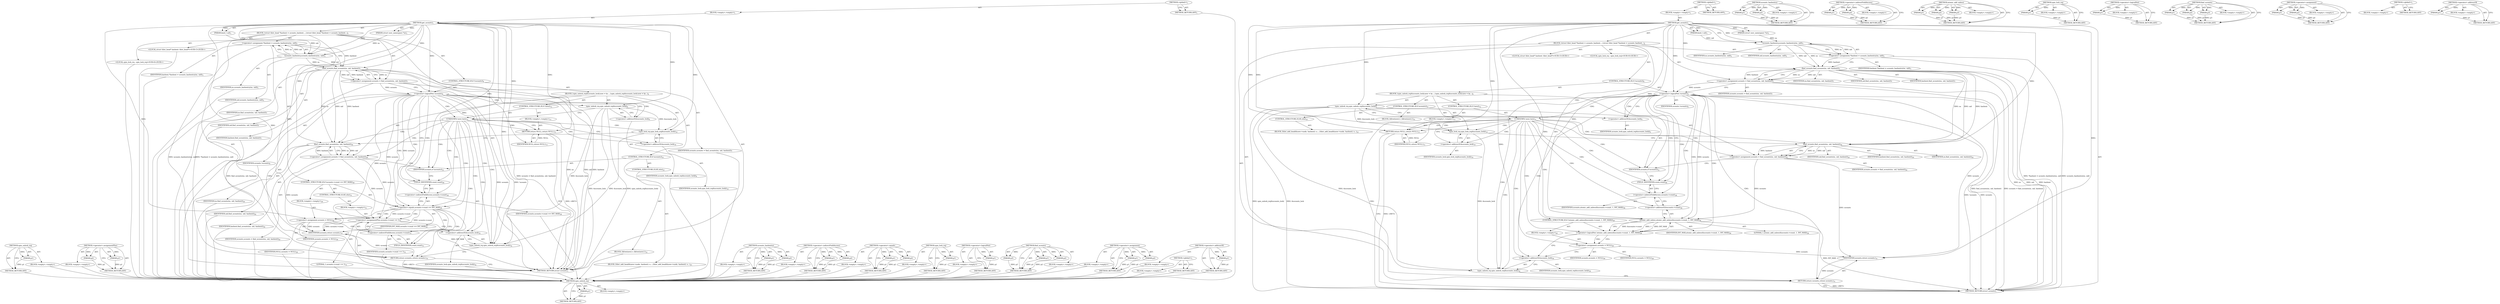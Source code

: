 digraph "&lt;operator&gt;.addressOf" {
vulnerable_116 [label=<(METHOD,spin_unlock_irq)>];
vulnerable_117 [label=<(PARAM,p1)>];
vulnerable_118 [label=<(BLOCK,&lt;empty&gt;,&lt;empty&gt;)>];
vulnerable_119 [label=<(METHOD_RETURN,ANY)>];
vulnerable_6 [label=<(METHOD,&lt;global&gt;)<SUB>1</SUB>>];
vulnerable_7 [label=<(BLOCK,&lt;empty&gt;,&lt;empty&gt;)<SUB>1</SUB>>];
vulnerable_8 [label=<(METHOD,get_ucounts)<SUB>1</SUB>>];
vulnerable_9 [label=<(PARAM,struct user_namespace *ns)<SUB>1</SUB>>];
vulnerable_10 [label=<(PARAM,kuid_t uid)<SUB>1</SUB>>];
vulnerable_11 [label=<(BLOCK,{
	struct hlist_head *hashent = ucounts_hashent...,{
	struct hlist_head *hashent = ucounts_hashent...)<SUB>2</SUB>>];
vulnerable_12 [label="<(LOCAL,struct hlist_head* hashent: hlist_head*)<SUB>3</SUB>>"];
vulnerable_13 [label=<(&lt;operator&gt;.assignment,*hashent = ucounts_hashentry(ns, uid))<SUB>3</SUB>>];
vulnerable_14 [label=<(IDENTIFIER,hashent,*hashent = ucounts_hashentry(ns, uid))<SUB>3</SUB>>];
vulnerable_15 [label=<(ucounts_hashentry,ucounts_hashentry(ns, uid))<SUB>3</SUB>>];
vulnerable_16 [label=<(IDENTIFIER,ns,ucounts_hashentry(ns, uid))<SUB>3</SUB>>];
vulnerable_17 [label=<(IDENTIFIER,uid,ucounts_hashentry(ns, uid))<SUB>3</SUB>>];
vulnerable_18 [label="<(LOCAL,spin_lock_irq : spin_lock_irq)<SUB>6</SUB>>"];
vulnerable_19 [label=<(&lt;operator&gt;.assignment,ucounts = find_ucounts(ns, uid, hashent))<SUB>7</SUB>>];
vulnerable_20 [label=<(IDENTIFIER,ucounts,ucounts = find_ucounts(ns, uid, hashent))<SUB>7</SUB>>];
vulnerable_21 [label=<(find_ucounts,find_ucounts(ns, uid, hashent))<SUB>7</SUB>>];
vulnerable_22 [label=<(IDENTIFIER,ns,find_ucounts(ns, uid, hashent))<SUB>7</SUB>>];
vulnerable_23 [label=<(IDENTIFIER,uid,find_ucounts(ns, uid, hashent))<SUB>7</SUB>>];
vulnerable_24 [label=<(IDENTIFIER,hashent,find_ucounts(ns, uid, hashent))<SUB>7</SUB>>];
vulnerable_25 [label=<(CONTROL_STRUCTURE,IF,if (!ucounts))<SUB>8</SUB>>];
vulnerable_26 [label=<(&lt;operator&gt;.logicalNot,!ucounts)<SUB>8</SUB>>];
vulnerable_27 [label=<(IDENTIFIER,ucounts,!ucounts)<SUB>8</SUB>>];
vulnerable_28 [label=<(BLOCK,{
		spin_unlock_irq(&amp;ucounts_lock);

		new = kz...,{
		spin_unlock_irq(&amp;ucounts_lock);

		new = kz...)<SUB>8</SUB>>];
vulnerable_29 [label=<(spin_unlock_irq,spin_unlock_irq(&amp;ucounts_lock))<SUB>9</SUB>>];
vulnerable_30 [label=<(&lt;operator&gt;.addressOf,&amp;ucounts_lock)<SUB>9</SUB>>];
vulnerable_31 [label=<(IDENTIFIER,ucounts_lock,spin_unlock_irq(&amp;ucounts_lock))<SUB>9</SUB>>];
vulnerable_32 [label=<(CONTROL_STRUCTURE,IF,if (!new))<SUB>12</SUB>>];
vulnerable_33 [label=<(UNKNOWN,!new,!new)<SUB>12</SUB>>];
vulnerable_34 [label=<(BLOCK,&lt;empty&gt;,&lt;empty&gt;)<SUB>13</SUB>>];
vulnerable_35 [label=<(RETURN,return NULL;,return NULL;)<SUB>13</SUB>>];
vulnerable_36 [label=<(IDENTIFIER,NULL,return NULL;)<SUB>13</SUB>>];
vulnerable_37 [label=<(spin_lock_irq,spin_lock_irq(&amp;ucounts_lock))<SUB>19</SUB>>];
vulnerable_38 [label=<(&lt;operator&gt;.addressOf,&amp;ucounts_lock)<SUB>19</SUB>>];
vulnerable_39 [label=<(IDENTIFIER,ucounts_lock,spin_lock_irq(&amp;ucounts_lock))<SUB>19</SUB>>];
vulnerable_40 [label=<(&lt;operator&gt;.assignment,ucounts = find_ucounts(ns, uid, hashent))<SUB>20</SUB>>];
vulnerable_41 [label=<(IDENTIFIER,ucounts,ucounts = find_ucounts(ns, uid, hashent))<SUB>20</SUB>>];
vulnerable_42 [label=<(find_ucounts,find_ucounts(ns, uid, hashent))<SUB>20</SUB>>];
vulnerable_43 [label=<(IDENTIFIER,ns,find_ucounts(ns, uid, hashent))<SUB>20</SUB>>];
vulnerable_44 [label=<(IDENTIFIER,uid,find_ucounts(ns, uid, hashent))<SUB>20</SUB>>];
vulnerable_45 [label=<(IDENTIFIER,hashent,find_ucounts(ns, uid, hashent))<SUB>20</SUB>>];
vulnerable_46 [label=<(CONTROL_STRUCTURE,IF,if (ucounts))<SUB>21</SUB>>];
vulnerable_47 [label=<(IDENTIFIER,ucounts,if (ucounts))<SUB>21</SUB>>];
vulnerable_48 [label=<(BLOCK,{
			kfree(new);
		},{
			kfree(new);
		})<SUB>21</SUB>>];
vulnerable_49 [label=<(CONTROL_STRUCTURE,ELSE,else)<SUB>23</SUB>>];
vulnerable_50 [label=<(BLOCK,{
			hlist_add_head(&amp;new-&gt;node, hashent);
 			u...,{
			hlist_add_head(&amp;new-&gt;node, hashent);
 			u...)<SUB>23</SUB>>];
vulnerable_51 [label=<(CONTROL_STRUCTURE,IF,if (!atomic_add_unless(&amp;ucounts-&gt;count, 1, INT_MAX)))<SUB>28</SUB>>];
vulnerable_52 [label=<(&lt;operator&gt;.logicalNot,!atomic_add_unless(&amp;ucounts-&gt;count, 1, INT_MAX))<SUB>28</SUB>>];
vulnerable_53 [label=<(atomic_add_unless,atomic_add_unless(&amp;ucounts-&gt;count, 1, INT_MAX))<SUB>28</SUB>>];
vulnerable_54 [label=<(&lt;operator&gt;.addressOf,&amp;ucounts-&gt;count)<SUB>28</SUB>>];
vulnerable_55 [label=<(&lt;operator&gt;.indirectFieldAccess,ucounts-&gt;count)<SUB>28</SUB>>];
vulnerable_56 [label=<(IDENTIFIER,ucounts,atomic_add_unless(&amp;ucounts-&gt;count, 1, INT_MAX))<SUB>28</SUB>>];
vulnerable_57 [label=<(FIELD_IDENTIFIER,count,count)<SUB>28</SUB>>];
vulnerable_58 [label=<(LITERAL,1,atomic_add_unless(&amp;ucounts-&gt;count, 1, INT_MAX))<SUB>28</SUB>>];
vulnerable_59 [label=<(IDENTIFIER,INT_MAX,atomic_add_unless(&amp;ucounts-&gt;count, 1, INT_MAX))<SUB>28</SUB>>];
vulnerable_60 [label=<(BLOCK,&lt;empty&gt;,&lt;empty&gt;)<SUB>29</SUB>>];
vulnerable_61 [label=<(&lt;operator&gt;.assignment,ucounts = NULL)<SUB>29</SUB>>];
vulnerable_62 [label=<(IDENTIFIER,ucounts,ucounts = NULL)<SUB>29</SUB>>];
vulnerable_63 [label=<(IDENTIFIER,NULL,ucounts = NULL)<SUB>29</SUB>>];
vulnerable_64 [label=<(spin_unlock_irq,spin_unlock_irq(&amp;ucounts_lock))<SUB>30</SUB>>];
vulnerable_65 [label=<(&lt;operator&gt;.addressOf,&amp;ucounts_lock)<SUB>30</SUB>>];
vulnerable_66 [label=<(IDENTIFIER,ucounts_lock,spin_unlock_irq(&amp;ucounts_lock))<SUB>30</SUB>>];
vulnerable_67 [label=<(RETURN,return ucounts;,return ucounts;)<SUB>31</SUB>>];
vulnerable_68 [label=<(IDENTIFIER,ucounts,return ucounts;)<SUB>31</SUB>>];
vulnerable_69 [label=<(METHOD_RETURN,struct ucounts)<SUB>1</SUB>>];
vulnerable_71 [label=<(METHOD_RETURN,ANY)<SUB>1</SUB>>];
vulnerable_101 [label=<(METHOD,ucounts_hashentry)>];
vulnerable_102 [label=<(PARAM,p1)>];
vulnerable_103 [label=<(PARAM,p2)>];
vulnerable_104 [label=<(BLOCK,&lt;empty&gt;,&lt;empty&gt;)>];
vulnerable_105 [label=<(METHOD_RETURN,ANY)>];
vulnerable_134 [label=<(METHOD,&lt;operator&gt;.indirectFieldAccess)>];
vulnerable_135 [label=<(PARAM,p1)>];
vulnerable_136 [label=<(PARAM,p2)>];
vulnerable_137 [label=<(BLOCK,&lt;empty&gt;,&lt;empty&gt;)>];
vulnerable_138 [label=<(METHOD_RETURN,ANY)>];
vulnerable_128 [label=<(METHOD,atomic_add_unless)>];
vulnerable_129 [label=<(PARAM,p1)>];
vulnerable_130 [label=<(PARAM,p2)>];
vulnerable_131 [label=<(PARAM,p3)>];
vulnerable_132 [label=<(BLOCK,&lt;empty&gt;,&lt;empty&gt;)>];
vulnerable_133 [label=<(METHOD_RETURN,ANY)>];
vulnerable_124 [label=<(METHOD,spin_lock_irq)>];
vulnerable_125 [label=<(PARAM,p1)>];
vulnerable_126 [label=<(BLOCK,&lt;empty&gt;,&lt;empty&gt;)>];
vulnerable_127 [label=<(METHOD_RETURN,ANY)>];
vulnerable_112 [label=<(METHOD,&lt;operator&gt;.logicalNot)>];
vulnerable_113 [label=<(PARAM,p1)>];
vulnerable_114 [label=<(BLOCK,&lt;empty&gt;,&lt;empty&gt;)>];
vulnerable_115 [label=<(METHOD_RETURN,ANY)>];
vulnerable_106 [label=<(METHOD,find_ucounts)>];
vulnerable_107 [label=<(PARAM,p1)>];
vulnerable_108 [label=<(PARAM,p2)>];
vulnerable_109 [label=<(PARAM,p3)>];
vulnerable_110 [label=<(BLOCK,&lt;empty&gt;,&lt;empty&gt;)>];
vulnerable_111 [label=<(METHOD_RETURN,ANY)>];
vulnerable_96 [label=<(METHOD,&lt;operator&gt;.assignment)>];
vulnerable_97 [label=<(PARAM,p1)>];
vulnerable_98 [label=<(PARAM,p2)>];
vulnerable_99 [label=<(BLOCK,&lt;empty&gt;,&lt;empty&gt;)>];
vulnerable_100 [label=<(METHOD_RETURN,ANY)>];
vulnerable_90 [label=<(METHOD,&lt;global&gt;)<SUB>1</SUB>>];
vulnerable_91 [label=<(BLOCK,&lt;empty&gt;,&lt;empty&gt;)>];
vulnerable_92 [label=<(METHOD_RETURN,ANY)>];
vulnerable_120 [label=<(METHOD,&lt;operator&gt;.addressOf)>];
vulnerable_121 [label=<(PARAM,p1)>];
vulnerable_122 [label=<(BLOCK,&lt;empty&gt;,&lt;empty&gt;)>];
vulnerable_123 [label=<(METHOD_RETURN,ANY)>];
fixed_120 [label=<(METHOD,spin_unlock_irq)>];
fixed_121 [label=<(PARAM,p1)>];
fixed_122 [label=<(BLOCK,&lt;empty&gt;,&lt;empty&gt;)>];
fixed_123 [label=<(METHOD_RETURN,ANY)>];
fixed_142 [label=<(METHOD,&lt;operator&gt;.assignmentPlus)>];
fixed_143 [label=<(PARAM,p1)>];
fixed_144 [label=<(PARAM,p2)>];
fixed_145 [label=<(BLOCK,&lt;empty&gt;,&lt;empty&gt;)>];
fixed_146 [label=<(METHOD_RETURN,ANY)>];
fixed_6 [label=<(METHOD,&lt;global&gt;)<SUB>1</SUB>>];
fixed_7 [label=<(BLOCK,&lt;empty&gt;,&lt;empty&gt;)<SUB>1</SUB>>];
fixed_8 [label=<(METHOD,get_ucounts)<SUB>1</SUB>>];
fixed_9 [label=<(PARAM,struct user_namespace *ns)<SUB>1</SUB>>];
fixed_10 [label=<(PARAM,kuid_t uid)<SUB>1</SUB>>];
fixed_11 [label=<(BLOCK,{
	struct hlist_head *hashent = ucounts_hashent...,{
	struct hlist_head *hashent = ucounts_hashent...)<SUB>2</SUB>>];
fixed_12 [label="<(LOCAL,struct hlist_head* hashent: hlist_head*)<SUB>3</SUB>>"];
fixed_13 [label=<(&lt;operator&gt;.assignment,*hashent = ucounts_hashentry(ns, uid))<SUB>3</SUB>>];
fixed_14 [label=<(IDENTIFIER,hashent,*hashent = ucounts_hashentry(ns, uid))<SUB>3</SUB>>];
fixed_15 [label=<(ucounts_hashentry,ucounts_hashentry(ns, uid))<SUB>3</SUB>>];
fixed_16 [label=<(IDENTIFIER,ns,ucounts_hashentry(ns, uid))<SUB>3</SUB>>];
fixed_17 [label=<(IDENTIFIER,uid,ucounts_hashentry(ns, uid))<SUB>3</SUB>>];
fixed_18 [label="<(LOCAL,spin_lock_irq : spin_lock_irq)<SUB>6</SUB>>"];
fixed_19 [label=<(&lt;operator&gt;.assignment,ucounts = find_ucounts(ns, uid, hashent))<SUB>7</SUB>>];
fixed_20 [label=<(IDENTIFIER,ucounts,ucounts = find_ucounts(ns, uid, hashent))<SUB>7</SUB>>];
fixed_21 [label=<(find_ucounts,find_ucounts(ns, uid, hashent))<SUB>7</SUB>>];
fixed_22 [label=<(IDENTIFIER,ns,find_ucounts(ns, uid, hashent))<SUB>7</SUB>>];
fixed_23 [label=<(IDENTIFIER,uid,find_ucounts(ns, uid, hashent))<SUB>7</SUB>>];
fixed_24 [label=<(IDENTIFIER,hashent,find_ucounts(ns, uid, hashent))<SUB>7</SUB>>];
fixed_25 [label=<(CONTROL_STRUCTURE,IF,if (!ucounts))<SUB>8</SUB>>];
fixed_26 [label=<(&lt;operator&gt;.logicalNot,!ucounts)<SUB>8</SUB>>];
fixed_27 [label=<(IDENTIFIER,ucounts,!ucounts)<SUB>8</SUB>>];
fixed_28 [label=<(BLOCK,{
		spin_unlock_irq(&amp;ucounts_lock);

		new = kz...,{
		spin_unlock_irq(&amp;ucounts_lock);

		new = kz...)<SUB>8</SUB>>];
fixed_29 [label=<(spin_unlock_irq,spin_unlock_irq(&amp;ucounts_lock))<SUB>9</SUB>>];
fixed_30 [label=<(&lt;operator&gt;.addressOf,&amp;ucounts_lock)<SUB>9</SUB>>];
fixed_31 [label=<(IDENTIFIER,ucounts_lock,spin_unlock_irq(&amp;ucounts_lock))<SUB>9</SUB>>];
fixed_32 [label=<(CONTROL_STRUCTURE,IF,if (!new))<SUB>12</SUB>>];
fixed_33 [label=<(UNKNOWN,!new,!new)<SUB>12</SUB>>];
fixed_34 [label=<(BLOCK,&lt;empty&gt;,&lt;empty&gt;)<SUB>13</SUB>>];
fixed_35 [label=<(RETURN,return NULL;,return NULL;)<SUB>13</SUB>>];
fixed_36 [label=<(IDENTIFIER,NULL,return NULL;)<SUB>13</SUB>>];
fixed_37 [label=<(spin_lock_irq,spin_lock_irq(&amp;ucounts_lock))<SUB>19</SUB>>];
fixed_38 [label=<(&lt;operator&gt;.addressOf,&amp;ucounts_lock)<SUB>19</SUB>>];
fixed_39 [label=<(IDENTIFIER,ucounts_lock,spin_lock_irq(&amp;ucounts_lock))<SUB>19</SUB>>];
fixed_40 [label=<(&lt;operator&gt;.assignment,ucounts = find_ucounts(ns, uid, hashent))<SUB>20</SUB>>];
fixed_41 [label=<(IDENTIFIER,ucounts,ucounts = find_ucounts(ns, uid, hashent))<SUB>20</SUB>>];
fixed_42 [label=<(find_ucounts,find_ucounts(ns, uid, hashent))<SUB>20</SUB>>];
fixed_43 [label=<(IDENTIFIER,ns,find_ucounts(ns, uid, hashent))<SUB>20</SUB>>];
fixed_44 [label=<(IDENTIFIER,uid,find_ucounts(ns, uid, hashent))<SUB>20</SUB>>];
fixed_45 [label=<(IDENTIFIER,hashent,find_ucounts(ns, uid, hashent))<SUB>20</SUB>>];
fixed_46 [label=<(CONTROL_STRUCTURE,IF,if (ucounts))<SUB>21</SUB>>];
fixed_47 [label=<(IDENTIFIER,ucounts,if (ucounts))<SUB>21</SUB>>];
fixed_48 [label=<(BLOCK,{
			kfree(new);
		},{
			kfree(new);
		})<SUB>21</SUB>>];
fixed_49 [label=<(CONTROL_STRUCTURE,ELSE,else)<SUB>23</SUB>>];
fixed_50 [label=<(BLOCK,{
			hlist_add_head(&amp;new-&gt;node, hashent);
 			u...,{
			hlist_add_head(&amp;new-&gt;node, hashent);
 			u...)<SUB>23</SUB>>];
fixed_51 [label=<(CONTROL_STRUCTURE,IF,if (ucounts-&gt;count == INT_MAX))<SUB>28</SUB>>];
fixed_52 [label=<(&lt;operator&gt;.equals,ucounts-&gt;count == INT_MAX)<SUB>28</SUB>>];
fixed_53 [label=<(&lt;operator&gt;.indirectFieldAccess,ucounts-&gt;count)<SUB>28</SUB>>];
fixed_54 [label=<(IDENTIFIER,ucounts,ucounts-&gt;count == INT_MAX)<SUB>28</SUB>>];
fixed_55 [label=<(FIELD_IDENTIFIER,count,count)<SUB>28</SUB>>];
fixed_56 [label=<(IDENTIFIER,INT_MAX,ucounts-&gt;count == INT_MAX)<SUB>28</SUB>>];
fixed_57 [label=<(BLOCK,&lt;empty&gt;,&lt;empty&gt;)<SUB>29</SUB>>];
fixed_58 [label=<(&lt;operator&gt;.assignment,ucounts = NULL)<SUB>29</SUB>>];
fixed_59 [label=<(IDENTIFIER,ucounts,ucounts = NULL)<SUB>29</SUB>>];
fixed_60 [label=<(IDENTIFIER,NULL,ucounts = NULL)<SUB>29</SUB>>];
fixed_61 [label=<(CONTROL_STRUCTURE,ELSE,else)<SUB>31</SUB>>];
fixed_62 [label=<(BLOCK,&lt;empty&gt;,&lt;empty&gt;)<SUB>31</SUB>>];
fixed_63 [label=<(&lt;operator&gt;.assignmentPlus,ucounts-&gt;count += 1)<SUB>31</SUB>>];
fixed_64 [label=<(&lt;operator&gt;.indirectFieldAccess,ucounts-&gt;count)<SUB>31</SUB>>];
fixed_65 [label=<(IDENTIFIER,ucounts,ucounts-&gt;count += 1)<SUB>31</SUB>>];
fixed_66 [label=<(FIELD_IDENTIFIER,count,count)<SUB>31</SUB>>];
fixed_67 [label=<(LITERAL,1,ucounts-&gt;count += 1)<SUB>31</SUB>>];
fixed_68 [label=<(spin_unlock_irq,spin_unlock_irq(&amp;ucounts_lock))<SUB>32</SUB>>];
fixed_69 [label=<(&lt;operator&gt;.addressOf,&amp;ucounts_lock)<SUB>32</SUB>>];
fixed_70 [label=<(IDENTIFIER,ucounts_lock,spin_unlock_irq(&amp;ucounts_lock))<SUB>32</SUB>>];
fixed_71 [label=<(RETURN,return ucounts;,return ucounts;)<SUB>33</SUB>>];
fixed_72 [label=<(IDENTIFIER,ucounts,return ucounts;)<SUB>33</SUB>>];
fixed_73 [label=<(METHOD_RETURN,struct ucounts)<SUB>1</SUB>>];
fixed_75 [label=<(METHOD_RETURN,ANY)<SUB>1</SUB>>];
fixed_105 [label=<(METHOD,ucounts_hashentry)>];
fixed_106 [label=<(PARAM,p1)>];
fixed_107 [label=<(PARAM,p2)>];
fixed_108 [label=<(BLOCK,&lt;empty&gt;,&lt;empty&gt;)>];
fixed_109 [label=<(METHOD_RETURN,ANY)>];
fixed_137 [label=<(METHOD,&lt;operator&gt;.indirectFieldAccess)>];
fixed_138 [label=<(PARAM,p1)>];
fixed_139 [label=<(PARAM,p2)>];
fixed_140 [label=<(BLOCK,&lt;empty&gt;,&lt;empty&gt;)>];
fixed_141 [label=<(METHOD_RETURN,ANY)>];
fixed_132 [label=<(METHOD,&lt;operator&gt;.equals)>];
fixed_133 [label=<(PARAM,p1)>];
fixed_134 [label=<(PARAM,p2)>];
fixed_135 [label=<(BLOCK,&lt;empty&gt;,&lt;empty&gt;)>];
fixed_136 [label=<(METHOD_RETURN,ANY)>];
fixed_128 [label=<(METHOD,spin_lock_irq)>];
fixed_129 [label=<(PARAM,p1)>];
fixed_130 [label=<(BLOCK,&lt;empty&gt;,&lt;empty&gt;)>];
fixed_131 [label=<(METHOD_RETURN,ANY)>];
fixed_116 [label=<(METHOD,&lt;operator&gt;.logicalNot)>];
fixed_117 [label=<(PARAM,p1)>];
fixed_118 [label=<(BLOCK,&lt;empty&gt;,&lt;empty&gt;)>];
fixed_119 [label=<(METHOD_RETURN,ANY)>];
fixed_110 [label=<(METHOD,find_ucounts)>];
fixed_111 [label=<(PARAM,p1)>];
fixed_112 [label=<(PARAM,p2)>];
fixed_113 [label=<(PARAM,p3)>];
fixed_114 [label=<(BLOCK,&lt;empty&gt;,&lt;empty&gt;)>];
fixed_115 [label=<(METHOD_RETURN,ANY)>];
fixed_100 [label=<(METHOD,&lt;operator&gt;.assignment)>];
fixed_101 [label=<(PARAM,p1)>];
fixed_102 [label=<(PARAM,p2)>];
fixed_103 [label=<(BLOCK,&lt;empty&gt;,&lt;empty&gt;)>];
fixed_104 [label=<(METHOD_RETURN,ANY)>];
fixed_94 [label=<(METHOD,&lt;global&gt;)<SUB>1</SUB>>];
fixed_95 [label=<(BLOCK,&lt;empty&gt;,&lt;empty&gt;)>];
fixed_96 [label=<(METHOD_RETURN,ANY)>];
fixed_124 [label=<(METHOD,&lt;operator&gt;.addressOf)>];
fixed_125 [label=<(PARAM,p1)>];
fixed_126 [label=<(BLOCK,&lt;empty&gt;,&lt;empty&gt;)>];
fixed_127 [label=<(METHOD_RETURN,ANY)>];
vulnerable_116 -> vulnerable_117  [key=0, label="AST: "];
vulnerable_116 -> vulnerable_117  [key=1, label="DDG: "];
vulnerable_116 -> vulnerable_118  [key=0, label="AST: "];
vulnerable_116 -> vulnerable_119  [key=0, label="AST: "];
vulnerable_116 -> vulnerable_119  [key=1, label="CFG: "];
vulnerable_117 -> vulnerable_119  [key=0, label="DDG: p1"];
vulnerable_6 -> vulnerable_7  [key=0, label="AST: "];
vulnerable_6 -> vulnerable_71  [key=0, label="AST: "];
vulnerable_6 -> vulnerable_71  [key=1, label="CFG: "];
vulnerable_7 -> vulnerable_8  [key=0, label="AST: "];
vulnerable_8 -> vulnerable_9  [key=0, label="AST: "];
vulnerable_8 -> vulnerable_9  [key=1, label="DDG: "];
vulnerable_8 -> vulnerable_10  [key=0, label="AST: "];
vulnerable_8 -> vulnerable_10  [key=1, label="DDG: "];
vulnerable_8 -> vulnerable_11  [key=0, label="AST: "];
vulnerable_8 -> vulnerable_69  [key=0, label="AST: "];
vulnerable_8 -> vulnerable_15  [key=0, label="CFG: "];
vulnerable_8 -> vulnerable_15  [key=1, label="DDG: "];
vulnerable_8 -> vulnerable_64  [key=0, label="DDG: "];
vulnerable_8 -> vulnerable_68  [key=0, label="DDG: "];
vulnerable_8 -> vulnerable_21  [key=0, label="DDG: "];
vulnerable_8 -> vulnerable_26  [key=0, label="DDG: "];
vulnerable_8 -> vulnerable_61  [key=0, label="DDG: "];
vulnerable_8 -> vulnerable_29  [key=0, label="DDG: "];
vulnerable_8 -> vulnerable_37  [key=0, label="DDG: "];
vulnerable_8 -> vulnerable_47  [key=0, label="DDG: "];
vulnerable_8 -> vulnerable_53  [key=0, label="DDG: "];
vulnerable_8 -> vulnerable_35  [key=0, label="DDG: "];
vulnerable_8 -> vulnerable_42  [key=0, label="DDG: "];
vulnerable_8 -> vulnerable_36  [key=0, label="DDG: "];
vulnerable_9 -> vulnerable_15  [key=0, label="DDG: ns"];
vulnerable_10 -> vulnerable_15  [key=0, label="DDG: uid"];
vulnerable_11 -> vulnerable_12  [key=0, label="AST: "];
vulnerable_11 -> vulnerable_13  [key=0, label="AST: "];
vulnerable_11 -> vulnerable_18  [key=0, label="AST: "];
vulnerable_11 -> vulnerable_19  [key=0, label="AST: "];
vulnerable_11 -> vulnerable_25  [key=0, label="AST: "];
vulnerable_11 -> vulnerable_51  [key=0, label="AST: "];
vulnerable_11 -> vulnerable_64  [key=0, label="AST: "];
vulnerable_11 -> vulnerable_67  [key=0, label="AST: "];
vulnerable_13 -> vulnerable_14  [key=0, label="AST: "];
vulnerable_13 -> vulnerable_15  [key=0, label="AST: "];
vulnerable_13 -> vulnerable_21  [key=0, label="CFG: "];
vulnerable_13 -> vulnerable_21  [key=1, label="DDG: hashent"];
vulnerable_13 -> vulnerable_69  [key=0, label="DDG: ucounts_hashentry(ns, uid)"];
vulnerable_13 -> vulnerable_69  [key=1, label="DDG: *hashent = ucounts_hashentry(ns, uid)"];
vulnerable_15 -> vulnerable_16  [key=0, label="AST: "];
vulnerable_15 -> vulnerable_17  [key=0, label="AST: "];
vulnerable_15 -> vulnerable_13  [key=0, label="CFG: "];
vulnerable_15 -> vulnerable_13  [key=1, label="DDG: ns"];
vulnerable_15 -> vulnerable_13  [key=2, label="DDG: uid"];
vulnerable_15 -> vulnerable_21  [key=0, label="DDG: ns"];
vulnerable_15 -> vulnerable_21  [key=1, label="DDG: uid"];
vulnerable_19 -> vulnerable_20  [key=0, label="AST: "];
vulnerable_19 -> vulnerable_21  [key=0, label="AST: "];
vulnerable_19 -> vulnerable_26  [key=0, label="CFG: "];
vulnerable_19 -> vulnerable_26  [key=1, label="DDG: ucounts"];
vulnerable_19 -> vulnerable_69  [key=0, label="DDG: find_ucounts(ns, uid, hashent)"];
vulnerable_19 -> vulnerable_69  [key=1, label="DDG: ucounts = find_ucounts(ns, uid, hashent)"];
vulnerable_21 -> vulnerable_22  [key=0, label="AST: "];
vulnerable_21 -> vulnerable_23  [key=0, label="AST: "];
vulnerable_21 -> vulnerable_24  [key=0, label="AST: "];
vulnerable_21 -> vulnerable_19  [key=0, label="CFG: "];
vulnerable_21 -> vulnerable_19  [key=1, label="DDG: ns"];
vulnerable_21 -> vulnerable_19  [key=2, label="DDG: uid"];
vulnerable_21 -> vulnerable_19  [key=3, label="DDG: hashent"];
vulnerable_21 -> vulnerable_69  [key=0, label="DDG: ns"];
vulnerable_21 -> vulnerable_69  [key=1, label="DDG: uid"];
vulnerable_21 -> vulnerable_69  [key=2, label="DDG: hashent"];
vulnerable_21 -> vulnerable_42  [key=0, label="DDG: ns"];
vulnerable_21 -> vulnerable_42  [key=1, label="DDG: uid"];
vulnerable_21 -> vulnerable_42  [key=2, label="DDG: hashent"];
vulnerable_25 -> vulnerable_26  [key=0, label="AST: "];
vulnerable_25 -> vulnerable_28  [key=0, label="AST: "];
vulnerable_26 -> vulnerable_27  [key=0, label="AST: "];
vulnerable_26 -> vulnerable_30  [key=0, label="CFG: "];
vulnerable_26 -> vulnerable_30  [key=1, label="CDG: "];
vulnerable_26 -> vulnerable_57  [key=0, label="CFG: "];
vulnerable_26 -> vulnerable_57  [key=1, label="CDG: "];
vulnerable_26 -> vulnerable_69  [key=0, label="DDG: ucounts"];
vulnerable_26 -> vulnerable_69  [key=1, label="DDG: !ucounts"];
vulnerable_26 -> vulnerable_68  [key=0, label="DDG: ucounts"];
vulnerable_26 -> vulnerable_53  [key=0, label="DDG: ucounts"];
vulnerable_26 -> vulnerable_53  [key=1, label="CDG: "];
vulnerable_26 -> vulnerable_33  [key=0, label="CDG: "];
vulnerable_26 -> vulnerable_64  [key=0, label="CDG: "];
vulnerable_26 -> vulnerable_52  [key=0, label="CDG: "];
vulnerable_26 -> vulnerable_67  [key=0, label="CDG: "];
vulnerable_26 -> vulnerable_29  [key=0, label="CDG: "];
vulnerable_26 -> vulnerable_65  [key=0, label="CDG: "];
vulnerable_26 -> vulnerable_55  [key=0, label="CDG: "];
vulnerable_26 -> vulnerable_54  [key=0, label="CDG: "];
vulnerable_28 -> vulnerable_29  [key=0, label="AST: "];
vulnerable_28 -> vulnerable_32  [key=0, label="AST: "];
vulnerable_28 -> vulnerable_37  [key=0, label="AST: "];
vulnerable_28 -> vulnerable_40  [key=0, label="AST: "];
vulnerable_28 -> vulnerable_46  [key=0, label="AST: "];
vulnerable_29 -> vulnerable_30  [key=0, label="AST: "];
vulnerable_29 -> vulnerable_33  [key=0, label="CFG: "];
vulnerable_29 -> vulnerable_69  [key=0, label="DDG: &amp;ucounts_lock"];
vulnerable_29 -> vulnerable_69  [key=1, label="DDG: spin_unlock_irq(&amp;ucounts_lock)"];
vulnerable_29 -> vulnerable_64  [key=0, label="DDG: &amp;ucounts_lock"];
vulnerable_29 -> vulnerable_37  [key=0, label="DDG: &amp;ucounts_lock"];
vulnerable_30 -> vulnerable_31  [key=0, label="AST: "];
vulnerable_30 -> vulnerable_29  [key=0, label="CFG: "];
vulnerable_32 -> vulnerable_33  [key=0, label="AST: "];
vulnerable_32 -> vulnerable_34  [key=0, label="AST: "];
vulnerable_33 -> vulnerable_35  [key=0, label="CFG: "];
vulnerable_33 -> vulnerable_35  [key=1, label="CDG: "];
vulnerable_33 -> vulnerable_38  [key=0, label="CFG: "];
vulnerable_33 -> vulnerable_38  [key=1, label="CDG: "];
vulnerable_33 -> vulnerable_47  [key=0, label="CDG: "];
vulnerable_33 -> vulnerable_64  [key=0, label="CDG: "];
vulnerable_33 -> vulnerable_42  [key=0, label="CDG: "];
vulnerable_33 -> vulnerable_57  [key=0, label="CDG: "];
vulnerable_33 -> vulnerable_52  [key=0, label="CDG: "];
vulnerable_33 -> vulnerable_37  [key=0, label="CDG: "];
vulnerable_33 -> vulnerable_53  [key=0, label="CDG: "];
vulnerable_33 -> vulnerable_67  [key=0, label="CDG: "];
vulnerable_33 -> vulnerable_40  [key=0, label="CDG: "];
vulnerable_33 -> vulnerable_65  [key=0, label="CDG: "];
vulnerable_33 -> vulnerable_55  [key=0, label="CDG: "];
vulnerable_33 -> vulnerable_54  [key=0, label="CDG: "];
vulnerable_34 -> vulnerable_35  [key=0, label="AST: "];
vulnerable_35 -> vulnerable_36  [key=0, label="AST: "];
vulnerable_35 -> vulnerable_69  [key=0, label="CFG: "];
vulnerable_35 -> vulnerable_69  [key=1, label="DDG: &lt;RET&gt;"];
vulnerable_36 -> vulnerable_35  [key=0, label="DDG: NULL"];
vulnerable_37 -> vulnerable_38  [key=0, label="AST: "];
vulnerable_37 -> vulnerable_42  [key=0, label="CFG: "];
vulnerable_37 -> vulnerable_64  [key=0, label="DDG: &amp;ucounts_lock"];
vulnerable_38 -> vulnerable_39  [key=0, label="AST: "];
vulnerable_38 -> vulnerable_37  [key=0, label="CFG: "];
vulnerable_40 -> vulnerable_41  [key=0, label="AST: "];
vulnerable_40 -> vulnerable_42  [key=0, label="AST: "];
vulnerable_40 -> vulnerable_47  [key=0, label="CFG: "];
vulnerable_40 -> vulnerable_68  [key=0, label="DDG: ucounts"];
vulnerable_40 -> vulnerable_53  [key=0, label="DDG: ucounts"];
vulnerable_42 -> vulnerable_43  [key=0, label="AST: "];
vulnerable_42 -> vulnerable_44  [key=0, label="AST: "];
vulnerable_42 -> vulnerable_45  [key=0, label="AST: "];
vulnerable_42 -> vulnerable_40  [key=0, label="CFG: "];
vulnerable_42 -> vulnerable_40  [key=1, label="DDG: ns"];
vulnerable_42 -> vulnerable_40  [key=2, label="DDG: uid"];
vulnerable_42 -> vulnerable_40  [key=3, label="DDG: hashent"];
vulnerable_46 -> vulnerable_47  [key=0, label="AST: "];
vulnerable_46 -> vulnerable_48  [key=0, label="AST: "];
vulnerable_46 -> vulnerable_49  [key=0, label="AST: "];
vulnerable_47 -> vulnerable_57  [key=0, label="CFG: "];
vulnerable_49 -> vulnerable_50  [key=0, label="AST: "];
vulnerable_51 -> vulnerable_52  [key=0, label="AST: "];
vulnerable_51 -> vulnerable_60  [key=0, label="AST: "];
vulnerable_52 -> vulnerable_53  [key=0, label="AST: "];
vulnerable_52 -> vulnerable_61  [key=0, label="CFG: "];
vulnerable_52 -> vulnerable_61  [key=1, label="CDG: "];
vulnerable_52 -> vulnerable_65  [key=0, label="CFG: "];
vulnerable_53 -> vulnerable_54  [key=0, label="AST: "];
vulnerable_53 -> vulnerable_58  [key=0, label="AST: "];
vulnerable_53 -> vulnerable_59  [key=0, label="AST: "];
vulnerable_53 -> vulnerable_52  [key=0, label="CFG: "];
vulnerable_53 -> vulnerable_52  [key=1, label="DDG: &amp;ucounts-&gt;count"];
vulnerable_53 -> vulnerable_52  [key=2, label="DDG: 1"];
vulnerable_53 -> vulnerable_52  [key=3, label="DDG: INT_MAX"];
vulnerable_53 -> vulnerable_69  [key=0, label="DDG: INT_MAX"];
vulnerable_54 -> vulnerable_55  [key=0, label="AST: "];
vulnerable_54 -> vulnerable_53  [key=0, label="CFG: "];
vulnerable_55 -> vulnerable_56  [key=0, label="AST: "];
vulnerable_55 -> vulnerable_57  [key=0, label="AST: "];
vulnerable_55 -> vulnerable_54  [key=0, label="CFG: "];
vulnerable_57 -> vulnerable_55  [key=0, label="CFG: "];
vulnerable_60 -> vulnerable_61  [key=0, label="AST: "];
vulnerable_61 -> vulnerable_62  [key=0, label="AST: "];
vulnerable_61 -> vulnerable_63  [key=0, label="AST: "];
vulnerable_61 -> vulnerable_65  [key=0, label="CFG: "];
vulnerable_61 -> vulnerable_68  [key=0, label="DDG: ucounts"];
vulnerable_64 -> vulnerable_65  [key=0, label="AST: "];
vulnerable_64 -> vulnerable_67  [key=0, label="CFG: "];
vulnerable_65 -> vulnerable_66  [key=0, label="AST: "];
vulnerable_65 -> vulnerable_64  [key=0, label="CFG: "];
vulnerable_67 -> vulnerable_68  [key=0, label="AST: "];
vulnerable_67 -> vulnerable_69  [key=0, label="CFG: "];
vulnerable_67 -> vulnerable_69  [key=1, label="DDG: &lt;RET&gt;"];
vulnerable_68 -> vulnerable_67  [key=0, label="DDG: ucounts"];
vulnerable_101 -> vulnerable_102  [key=0, label="AST: "];
vulnerable_101 -> vulnerable_102  [key=1, label="DDG: "];
vulnerable_101 -> vulnerable_104  [key=0, label="AST: "];
vulnerable_101 -> vulnerable_103  [key=0, label="AST: "];
vulnerable_101 -> vulnerable_103  [key=1, label="DDG: "];
vulnerable_101 -> vulnerable_105  [key=0, label="AST: "];
vulnerable_101 -> vulnerable_105  [key=1, label="CFG: "];
vulnerable_102 -> vulnerable_105  [key=0, label="DDG: p1"];
vulnerable_103 -> vulnerable_105  [key=0, label="DDG: p2"];
vulnerable_134 -> vulnerable_135  [key=0, label="AST: "];
vulnerable_134 -> vulnerable_135  [key=1, label="DDG: "];
vulnerable_134 -> vulnerable_137  [key=0, label="AST: "];
vulnerable_134 -> vulnerable_136  [key=0, label="AST: "];
vulnerable_134 -> vulnerable_136  [key=1, label="DDG: "];
vulnerable_134 -> vulnerable_138  [key=0, label="AST: "];
vulnerable_134 -> vulnerable_138  [key=1, label="CFG: "];
vulnerable_135 -> vulnerable_138  [key=0, label="DDG: p1"];
vulnerable_136 -> vulnerable_138  [key=0, label="DDG: p2"];
vulnerable_128 -> vulnerable_129  [key=0, label="AST: "];
vulnerable_128 -> vulnerable_129  [key=1, label="DDG: "];
vulnerable_128 -> vulnerable_132  [key=0, label="AST: "];
vulnerable_128 -> vulnerable_130  [key=0, label="AST: "];
vulnerable_128 -> vulnerable_130  [key=1, label="DDG: "];
vulnerable_128 -> vulnerable_133  [key=0, label="AST: "];
vulnerable_128 -> vulnerable_133  [key=1, label="CFG: "];
vulnerable_128 -> vulnerable_131  [key=0, label="AST: "];
vulnerable_128 -> vulnerable_131  [key=1, label="DDG: "];
vulnerable_129 -> vulnerable_133  [key=0, label="DDG: p1"];
vulnerable_130 -> vulnerable_133  [key=0, label="DDG: p2"];
vulnerable_131 -> vulnerable_133  [key=0, label="DDG: p3"];
vulnerable_124 -> vulnerable_125  [key=0, label="AST: "];
vulnerable_124 -> vulnerable_125  [key=1, label="DDG: "];
vulnerable_124 -> vulnerable_126  [key=0, label="AST: "];
vulnerable_124 -> vulnerable_127  [key=0, label="AST: "];
vulnerable_124 -> vulnerable_127  [key=1, label="CFG: "];
vulnerable_125 -> vulnerable_127  [key=0, label="DDG: p1"];
vulnerable_112 -> vulnerable_113  [key=0, label="AST: "];
vulnerable_112 -> vulnerable_113  [key=1, label="DDG: "];
vulnerable_112 -> vulnerable_114  [key=0, label="AST: "];
vulnerable_112 -> vulnerable_115  [key=0, label="AST: "];
vulnerable_112 -> vulnerable_115  [key=1, label="CFG: "];
vulnerable_113 -> vulnerable_115  [key=0, label="DDG: p1"];
vulnerable_106 -> vulnerable_107  [key=0, label="AST: "];
vulnerable_106 -> vulnerable_107  [key=1, label="DDG: "];
vulnerable_106 -> vulnerable_110  [key=0, label="AST: "];
vulnerable_106 -> vulnerable_108  [key=0, label="AST: "];
vulnerable_106 -> vulnerable_108  [key=1, label="DDG: "];
vulnerable_106 -> vulnerable_111  [key=0, label="AST: "];
vulnerable_106 -> vulnerable_111  [key=1, label="CFG: "];
vulnerable_106 -> vulnerable_109  [key=0, label="AST: "];
vulnerable_106 -> vulnerable_109  [key=1, label="DDG: "];
vulnerable_107 -> vulnerable_111  [key=0, label="DDG: p1"];
vulnerable_108 -> vulnerable_111  [key=0, label="DDG: p2"];
vulnerable_109 -> vulnerable_111  [key=0, label="DDG: p3"];
vulnerable_96 -> vulnerable_97  [key=0, label="AST: "];
vulnerable_96 -> vulnerable_97  [key=1, label="DDG: "];
vulnerable_96 -> vulnerable_99  [key=0, label="AST: "];
vulnerable_96 -> vulnerable_98  [key=0, label="AST: "];
vulnerable_96 -> vulnerable_98  [key=1, label="DDG: "];
vulnerable_96 -> vulnerable_100  [key=0, label="AST: "];
vulnerable_96 -> vulnerable_100  [key=1, label="CFG: "];
vulnerable_97 -> vulnerable_100  [key=0, label="DDG: p1"];
vulnerable_98 -> vulnerable_100  [key=0, label="DDG: p2"];
vulnerable_90 -> vulnerable_91  [key=0, label="AST: "];
vulnerable_90 -> vulnerable_92  [key=0, label="AST: "];
vulnerable_90 -> vulnerable_92  [key=1, label="CFG: "];
vulnerable_120 -> vulnerable_121  [key=0, label="AST: "];
vulnerable_120 -> vulnerable_121  [key=1, label="DDG: "];
vulnerable_120 -> vulnerable_122  [key=0, label="AST: "];
vulnerable_120 -> vulnerable_123  [key=0, label="AST: "];
vulnerable_120 -> vulnerable_123  [key=1, label="CFG: "];
vulnerable_121 -> vulnerable_123  [key=0, label="DDG: p1"];
fixed_120 -> fixed_121  [key=0, label="AST: "];
fixed_120 -> fixed_121  [key=1, label="DDG: "];
fixed_120 -> fixed_122  [key=0, label="AST: "];
fixed_120 -> fixed_123  [key=0, label="AST: "];
fixed_120 -> fixed_123  [key=1, label="CFG: "];
fixed_121 -> fixed_123  [key=0, label="DDG: p1"];
fixed_122 -> vulnerable_116  [key=0];
fixed_123 -> vulnerable_116  [key=0];
fixed_142 -> fixed_143  [key=0, label="AST: "];
fixed_142 -> fixed_143  [key=1, label="DDG: "];
fixed_142 -> fixed_145  [key=0, label="AST: "];
fixed_142 -> fixed_144  [key=0, label="AST: "];
fixed_142 -> fixed_144  [key=1, label="DDG: "];
fixed_142 -> fixed_146  [key=0, label="AST: "];
fixed_142 -> fixed_146  [key=1, label="CFG: "];
fixed_143 -> fixed_146  [key=0, label="DDG: p1"];
fixed_144 -> fixed_146  [key=0, label="DDG: p2"];
fixed_145 -> vulnerable_116  [key=0];
fixed_146 -> vulnerable_116  [key=0];
fixed_6 -> fixed_7  [key=0, label="AST: "];
fixed_6 -> fixed_75  [key=0, label="AST: "];
fixed_6 -> fixed_75  [key=1, label="CFG: "];
fixed_7 -> fixed_8  [key=0, label="AST: "];
fixed_8 -> fixed_9  [key=0, label="AST: "];
fixed_8 -> fixed_9  [key=1, label="DDG: "];
fixed_8 -> fixed_10  [key=0, label="AST: "];
fixed_8 -> fixed_10  [key=1, label="DDG: "];
fixed_8 -> fixed_11  [key=0, label="AST: "];
fixed_8 -> fixed_73  [key=0, label="AST: "];
fixed_8 -> fixed_15  [key=0, label="CFG: "];
fixed_8 -> fixed_15  [key=1, label="DDG: "];
fixed_8 -> fixed_68  [key=0, label="DDG: "];
fixed_8 -> fixed_72  [key=0, label="DDG: "];
fixed_8 -> fixed_21  [key=0, label="DDG: "];
fixed_8 -> fixed_26  [key=0, label="DDG: "];
fixed_8 -> fixed_52  [key=0, label="DDG: "];
fixed_8 -> fixed_58  [key=0, label="DDG: "];
fixed_8 -> fixed_29  [key=0, label="DDG: "];
fixed_8 -> fixed_37  [key=0, label="DDG: "];
fixed_8 -> fixed_47  [key=0, label="DDG: "];
fixed_8 -> fixed_63  [key=0, label="DDG: "];
fixed_8 -> fixed_35  [key=0, label="DDG: "];
fixed_8 -> fixed_42  [key=0, label="DDG: "];
fixed_8 -> fixed_36  [key=0, label="DDG: "];
fixed_9 -> fixed_15  [key=0, label="DDG: ns"];
fixed_10 -> fixed_15  [key=0, label="DDG: uid"];
fixed_11 -> fixed_12  [key=0, label="AST: "];
fixed_11 -> fixed_13  [key=0, label="AST: "];
fixed_11 -> fixed_18  [key=0, label="AST: "];
fixed_11 -> fixed_19  [key=0, label="AST: "];
fixed_11 -> fixed_25  [key=0, label="AST: "];
fixed_11 -> fixed_51  [key=0, label="AST: "];
fixed_11 -> fixed_68  [key=0, label="AST: "];
fixed_11 -> fixed_71  [key=0, label="AST: "];
fixed_12 -> vulnerable_116  [key=0];
fixed_13 -> fixed_14  [key=0, label="AST: "];
fixed_13 -> fixed_15  [key=0, label="AST: "];
fixed_13 -> fixed_21  [key=0, label="CFG: "];
fixed_13 -> fixed_21  [key=1, label="DDG: hashent"];
fixed_13 -> fixed_73  [key=0, label="DDG: ucounts_hashentry(ns, uid)"];
fixed_13 -> fixed_73  [key=1, label="DDG: *hashent = ucounts_hashentry(ns, uid)"];
fixed_14 -> vulnerable_116  [key=0];
fixed_15 -> fixed_16  [key=0, label="AST: "];
fixed_15 -> fixed_17  [key=0, label="AST: "];
fixed_15 -> fixed_13  [key=0, label="CFG: "];
fixed_15 -> fixed_13  [key=1, label="DDG: ns"];
fixed_15 -> fixed_13  [key=2, label="DDG: uid"];
fixed_15 -> fixed_21  [key=0, label="DDG: ns"];
fixed_15 -> fixed_21  [key=1, label="DDG: uid"];
fixed_16 -> vulnerable_116  [key=0];
fixed_17 -> vulnerable_116  [key=0];
fixed_18 -> vulnerable_116  [key=0];
fixed_19 -> fixed_20  [key=0, label="AST: "];
fixed_19 -> fixed_21  [key=0, label="AST: "];
fixed_19 -> fixed_26  [key=0, label="CFG: "];
fixed_19 -> fixed_26  [key=1, label="DDG: ucounts"];
fixed_19 -> fixed_73  [key=0, label="DDG: find_ucounts(ns, uid, hashent)"];
fixed_19 -> fixed_73  [key=1, label="DDG: ucounts = find_ucounts(ns, uid, hashent)"];
fixed_20 -> vulnerable_116  [key=0];
fixed_21 -> fixed_22  [key=0, label="AST: "];
fixed_21 -> fixed_23  [key=0, label="AST: "];
fixed_21 -> fixed_24  [key=0, label="AST: "];
fixed_21 -> fixed_19  [key=0, label="CFG: "];
fixed_21 -> fixed_19  [key=1, label="DDG: ns"];
fixed_21 -> fixed_19  [key=2, label="DDG: uid"];
fixed_21 -> fixed_19  [key=3, label="DDG: hashent"];
fixed_21 -> fixed_73  [key=0, label="DDG: ns"];
fixed_21 -> fixed_73  [key=1, label="DDG: uid"];
fixed_21 -> fixed_73  [key=2, label="DDG: hashent"];
fixed_21 -> fixed_42  [key=0, label="DDG: ns"];
fixed_21 -> fixed_42  [key=1, label="DDG: uid"];
fixed_21 -> fixed_42  [key=2, label="DDG: hashent"];
fixed_22 -> vulnerable_116  [key=0];
fixed_23 -> vulnerable_116  [key=0];
fixed_24 -> vulnerable_116  [key=0];
fixed_25 -> fixed_26  [key=0, label="AST: "];
fixed_25 -> fixed_28  [key=0, label="AST: "];
fixed_26 -> fixed_27  [key=0, label="AST: "];
fixed_26 -> fixed_30  [key=0, label="CFG: "];
fixed_26 -> fixed_30  [key=1, label="CDG: "];
fixed_26 -> fixed_55  [key=0, label="CFG: "];
fixed_26 -> fixed_55  [key=1, label="CDG: "];
fixed_26 -> fixed_73  [key=0, label="DDG: ucounts"];
fixed_26 -> fixed_73  [key=1, label="DDG: !ucounts"];
fixed_26 -> fixed_72  [key=0, label="DDG: ucounts"];
fixed_26 -> fixed_52  [key=0, label="DDG: ucounts"];
fixed_26 -> fixed_52  [key=1, label="CDG: "];
fixed_26 -> fixed_63  [key=0, label="DDG: ucounts"];
fixed_26 -> fixed_68  [key=0, label="CDG: "];
fixed_26 -> fixed_33  [key=0, label="CDG: "];
fixed_26 -> fixed_71  [key=0, label="CDG: "];
fixed_26 -> fixed_53  [key=0, label="CDG: "];
fixed_26 -> fixed_69  [key=0, label="CDG: "];
fixed_26 -> fixed_29  [key=0, label="CDG: "];
fixed_27 -> vulnerable_116  [key=0];
fixed_28 -> fixed_29  [key=0, label="AST: "];
fixed_28 -> fixed_32  [key=0, label="AST: "];
fixed_28 -> fixed_37  [key=0, label="AST: "];
fixed_28 -> fixed_40  [key=0, label="AST: "];
fixed_28 -> fixed_46  [key=0, label="AST: "];
fixed_29 -> fixed_30  [key=0, label="AST: "];
fixed_29 -> fixed_33  [key=0, label="CFG: "];
fixed_29 -> fixed_73  [key=0, label="DDG: &amp;ucounts_lock"];
fixed_29 -> fixed_73  [key=1, label="DDG: spin_unlock_irq(&amp;ucounts_lock)"];
fixed_29 -> fixed_68  [key=0, label="DDG: &amp;ucounts_lock"];
fixed_29 -> fixed_37  [key=0, label="DDG: &amp;ucounts_lock"];
fixed_30 -> fixed_31  [key=0, label="AST: "];
fixed_30 -> fixed_29  [key=0, label="CFG: "];
fixed_31 -> vulnerable_116  [key=0];
fixed_32 -> fixed_33  [key=0, label="AST: "];
fixed_32 -> fixed_34  [key=0, label="AST: "];
fixed_33 -> fixed_35  [key=0, label="CFG: "];
fixed_33 -> fixed_35  [key=1, label="CDG: "];
fixed_33 -> fixed_38  [key=0, label="CFG: "];
fixed_33 -> fixed_38  [key=1, label="CDG: "];
fixed_33 -> fixed_47  [key=0, label="CDG: "];
fixed_33 -> fixed_68  [key=0, label="CDG: "];
fixed_33 -> fixed_42  [key=0, label="CDG: "];
fixed_33 -> fixed_71  [key=0, label="CDG: "];
fixed_33 -> fixed_52  [key=0, label="CDG: "];
fixed_33 -> fixed_37  [key=0, label="CDG: "];
fixed_33 -> fixed_53  [key=0, label="CDG: "];
fixed_33 -> fixed_69  [key=0, label="CDG: "];
fixed_33 -> fixed_40  [key=0, label="CDG: "];
fixed_33 -> fixed_55  [key=0, label="CDG: "];
fixed_34 -> fixed_35  [key=0, label="AST: "];
fixed_35 -> fixed_36  [key=0, label="AST: "];
fixed_35 -> fixed_73  [key=0, label="CFG: "];
fixed_35 -> fixed_73  [key=1, label="DDG: &lt;RET&gt;"];
fixed_36 -> fixed_35  [key=0, label="DDG: NULL"];
fixed_37 -> fixed_38  [key=0, label="AST: "];
fixed_37 -> fixed_42  [key=0, label="CFG: "];
fixed_37 -> fixed_68  [key=0, label="DDG: &amp;ucounts_lock"];
fixed_38 -> fixed_39  [key=0, label="AST: "];
fixed_38 -> fixed_37  [key=0, label="CFG: "];
fixed_39 -> vulnerable_116  [key=0];
fixed_40 -> fixed_41  [key=0, label="AST: "];
fixed_40 -> fixed_42  [key=0, label="AST: "];
fixed_40 -> fixed_47  [key=0, label="CFG: "];
fixed_40 -> fixed_72  [key=0, label="DDG: ucounts"];
fixed_40 -> fixed_52  [key=0, label="DDG: ucounts"];
fixed_40 -> fixed_63  [key=0, label="DDG: ucounts"];
fixed_41 -> vulnerable_116  [key=0];
fixed_42 -> fixed_43  [key=0, label="AST: "];
fixed_42 -> fixed_44  [key=0, label="AST: "];
fixed_42 -> fixed_45  [key=0, label="AST: "];
fixed_42 -> fixed_40  [key=0, label="CFG: "];
fixed_42 -> fixed_40  [key=1, label="DDG: ns"];
fixed_42 -> fixed_40  [key=2, label="DDG: uid"];
fixed_42 -> fixed_40  [key=3, label="DDG: hashent"];
fixed_43 -> vulnerable_116  [key=0];
fixed_44 -> vulnerable_116  [key=0];
fixed_45 -> vulnerable_116  [key=0];
fixed_46 -> fixed_47  [key=0, label="AST: "];
fixed_46 -> fixed_48  [key=0, label="AST: "];
fixed_46 -> fixed_49  [key=0, label="AST: "];
fixed_47 -> fixed_55  [key=0, label="CFG: "];
fixed_48 -> vulnerable_116  [key=0];
fixed_49 -> fixed_50  [key=0, label="AST: "];
fixed_50 -> vulnerable_116  [key=0];
fixed_51 -> fixed_52  [key=0, label="AST: "];
fixed_51 -> fixed_57  [key=0, label="AST: "];
fixed_51 -> fixed_61  [key=0, label="AST: "];
fixed_52 -> fixed_53  [key=0, label="AST: "];
fixed_52 -> fixed_56  [key=0, label="AST: "];
fixed_52 -> fixed_58  [key=0, label="CFG: "];
fixed_52 -> fixed_58  [key=1, label="CDG: "];
fixed_52 -> fixed_66  [key=0, label="CFG: "];
fixed_52 -> fixed_66  [key=1, label="CDG: "];
fixed_52 -> fixed_73  [key=0, label="DDG: INT_MAX"];
fixed_52 -> fixed_72  [key=0, label="DDG: ucounts-&gt;count"];
fixed_52 -> fixed_63  [key=0, label="DDG: ucounts-&gt;count"];
fixed_52 -> fixed_63  [key=1, label="CDG: "];
fixed_52 -> fixed_64  [key=0, label="CDG: "];
fixed_53 -> fixed_54  [key=0, label="AST: "];
fixed_53 -> fixed_55  [key=0, label="AST: "];
fixed_53 -> fixed_52  [key=0, label="CFG: "];
fixed_54 -> vulnerable_116  [key=0];
fixed_55 -> fixed_53  [key=0, label="CFG: "];
fixed_56 -> vulnerable_116  [key=0];
fixed_57 -> fixed_58  [key=0, label="AST: "];
fixed_58 -> fixed_59  [key=0, label="AST: "];
fixed_58 -> fixed_60  [key=0, label="AST: "];
fixed_58 -> fixed_69  [key=0, label="CFG: "];
fixed_58 -> fixed_72  [key=0, label="DDG: ucounts"];
fixed_59 -> vulnerable_116  [key=0];
fixed_60 -> vulnerable_116  [key=0];
fixed_61 -> fixed_62  [key=0, label="AST: "];
fixed_62 -> fixed_63  [key=0, label="AST: "];
fixed_63 -> fixed_64  [key=0, label="AST: "];
fixed_63 -> fixed_67  [key=0, label="AST: "];
fixed_63 -> fixed_69  [key=0, label="CFG: "];
fixed_63 -> fixed_72  [key=0, label="DDG: ucounts-&gt;count"];
fixed_64 -> fixed_65  [key=0, label="AST: "];
fixed_64 -> fixed_66  [key=0, label="AST: "];
fixed_64 -> fixed_63  [key=0, label="CFG: "];
fixed_65 -> vulnerable_116  [key=0];
fixed_66 -> fixed_64  [key=0, label="CFG: "];
fixed_67 -> vulnerable_116  [key=0];
fixed_68 -> fixed_69  [key=0, label="AST: "];
fixed_68 -> fixed_71  [key=0, label="CFG: "];
fixed_69 -> fixed_70  [key=0, label="AST: "];
fixed_69 -> fixed_68  [key=0, label="CFG: "];
fixed_70 -> vulnerable_116  [key=0];
fixed_71 -> fixed_72  [key=0, label="AST: "];
fixed_71 -> fixed_73  [key=0, label="CFG: "];
fixed_71 -> fixed_73  [key=1, label="DDG: &lt;RET&gt;"];
fixed_72 -> fixed_71  [key=0, label="DDG: ucounts"];
fixed_73 -> vulnerable_116  [key=0];
fixed_75 -> vulnerable_116  [key=0];
fixed_105 -> fixed_106  [key=0, label="AST: "];
fixed_105 -> fixed_106  [key=1, label="DDG: "];
fixed_105 -> fixed_108  [key=0, label="AST: "];
fixed_105 -> fixed_107  [key=0, label="AST: "];
fixed_105 -> fixed_107  [key=1, label="DDG: "];
fixed_105 -> fixed_109  [key=0, label="AST: "];
fixed_105 -> fixed_109  [key=1, label="CFG: "];
fixed_106 -> fixed_109  [key=0, label="DDG: p1"];
fixed_107 -> fixed_109  [key=0, label="DDG: p2"];
fixed_108 -> vulnerable_116  [key=0];
fixed_109 -> vulnerable_116  [key=0];
fixed_137 -> fixed_138  [key=0, label="AST: "];
fixed_137 -> fixed_138  [key=1, label="DDG: "];
fixed_137 -> fixed_140  [key=0, label="AST: "];
fixed_137 -> fixed_139  [key=0, label="AST: "];
fixed_137 -> fixed_139  [key=1, label="DDG: "];
fixed_137 -> fixed_141  [key=0, label="AST: "];
fixed_137 -> fixed_141  [key=1, label="CFG: "];
fixed_138 -> fixed_141  [key=0, label="DDG: p1"];
fixed_139 -> fixed_141  [key=0, label="DDG: p2"];
fixed_140 -> vulnerable_116  [key=0];
fixed_141 -> vulnerable_116  [key=0];
fixed_132 -> fixed_133  [key=0, label="AST: "];
fixed_132 -> fixed_133  [key=1, label="DDG: "];
fixed_132 -> fixed_135  [key=0, label="AST: "];
fixed_132 -> fixed_134  [key=0, label="AST: "];
fixed_132 -> fixed_134  [key=1, label="DDG: "];
fixed_132 -> fixed_136  [key=0, label="AST: "];
fixed_132 -> fixed_136  [key=1, label="CFG: "];
fixed_133 -> fixed_136  [key=0, label="DDG: p1"];
fixed_134 -> fixed_136  [key=0, label="DDG: p2"];
fixed_135 -> vulnerable_116  [key=0];
fixed_136 -> vulnerable_116  [key=0];
fixed_128 -> fixed_129  [key=0, label="AST: "];
fixed_128 -> fixed_129  [key=1, label="DDG: "];
fixed_128 -> fixed_130  [key=0, label="AST: "];
fixed_128 -> fixed_131  [key=0, label="AST: "];
fixed_128 -> fixed_131  [key=1, label="CFG: "];
fixed_129 -> fixed_131  [key=0, label="DDG: p1"];
fixed_130 -> vulnerable_116  [key=0];
fixed_131 -> vulnerable_116  [key=0];
fixed_116 -> fixed_117  [key=0, label="AST: "];
fixed_116 -> fixed_117  [key=1, label="DDG: "];
fixed_116 -> fixed_118  [key=0, label="AST: "];
fixed_116 -> fixed_119  [key=0, label="AST: "];
fixed_116 -> fixed_119  [key=1, label="CFG: "];
fixed_117 -> fixed_119  [key=0, label="DDG: p1"];
fixed_118 -> vulnerable_116  [key=0];
fixed_119 -> vulnerable_116  [key=0];
fixed_110 -> fixed_111  [key=0, label="AST: "];
fixed_110 -> fixed_111  [key=1, label="DDG: "];
fixed_110 -> fixed_114  [key=0, label="AST: "];
fixed_110 -> fixed_112  [key=0, label="AST: "];
fixed_110 -> fixed_112  [key=1, label="DDG: "];
fixed_110 -> fixed_115  [key=0, label="AST: "];
fixed_110 -> fixed_115  [key=1, label="CFG: "];
fixed_110 -> fixed_113  [key=0, label="AST: "];
fixed_110 -> fixed_113  [key=1, label="DDG: "];
fixed_111 -> fixed_115  [key=0, label="DDG: p1"];
fixed_112 -> fixed_115  [key=0, label="DDG: p2"];
fixed_113 -> fixed_115  [key=0, label="DDG: p3"];
fixed_114 -> vulnerable_116  [key=0];
fixed_115 -> vulnerable_116  [key=0];
fixed_100 -> fixed_101  [key=0, label="AST: "];
fixed_100 -> fixed_101  [key=1, label="DDG: "];
fixed_100 -> fixed_103  [key=0, label="AST: "];
fixed_100 -> fixed_102  [key=0, label="AST: "];
fixed_100 -> fixed_102  [key=1, label="DDG: "];
fixed_100 -> fixed_104  [key=0, label="AST: "];
fixed_100 -> fixed_104  [key=1, label="CFG: "];
fixed_101 -> fixed_104  [key=0, label="DDG: p1"];
fixed_102 -> fixed_104  [key=0, label="DDG: p2"];
fixed_103 -> vulnerable_116  [key=0];
fixed_104 -> vulnerable_116  [key=0];
fixed_94 -> fixed_95  [key=0, label="AST: "];
fixed_94 -> fixed_96  [key=0, label="AST: "];
fixed_94 -> fixed_96  [key=1, label="CFG: "];
fixed_95 -> vulnerable_116  [key=0];
fixed_96 -> vulnerable_116  [key=0];
fixed_124 -> fixed_125  [key=0, label="AST: "];
fixed_124 -> fixed_125  [key=1, label="DDG: "];
fixed_124 -> fixed_126  [key=0, label="AST: "];
fixed_124 -> fixed_127  [key=0, label="AST: "];
fixed_124 -> fixed_127  [key=1, label="CFG: "];
fixed_125 -> fixed_127  [key=0, label="DDG: p1"];
fixed_126 -> vulnerable_116  [key=0];
fixed_127 -> vulnerable_116  [key=0];
}
